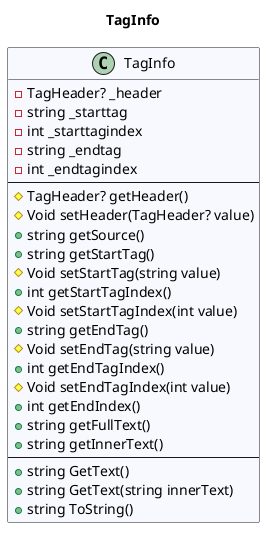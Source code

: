 @startuml TagInfo
title TagInfo
 class TagInfo #GhostWhite {
- TagHeader? _header
- string _starttag
- int _starttagindex
- string _endtag
- int _endtagindex
---
# TagHeader? getHeader()
# Void setHeader(TagHeader? value)
+ string getSource()
+ string getStartTag()
# Void setStartTag(string value)
+ int getStartTagIndex()
# Void setStartTagIndex(int value)
+ string getEndTag()
# Void setEndTag(string value)
+ int getEndTagIndex()
# Void setEndTagIndex(int value)
+ int getEndIndex()
+ string getFullText()
+ string getInnerText()
---
+ string GetText()
+ string GetText(string innerText)
+ string ToString()
}
@enduml
